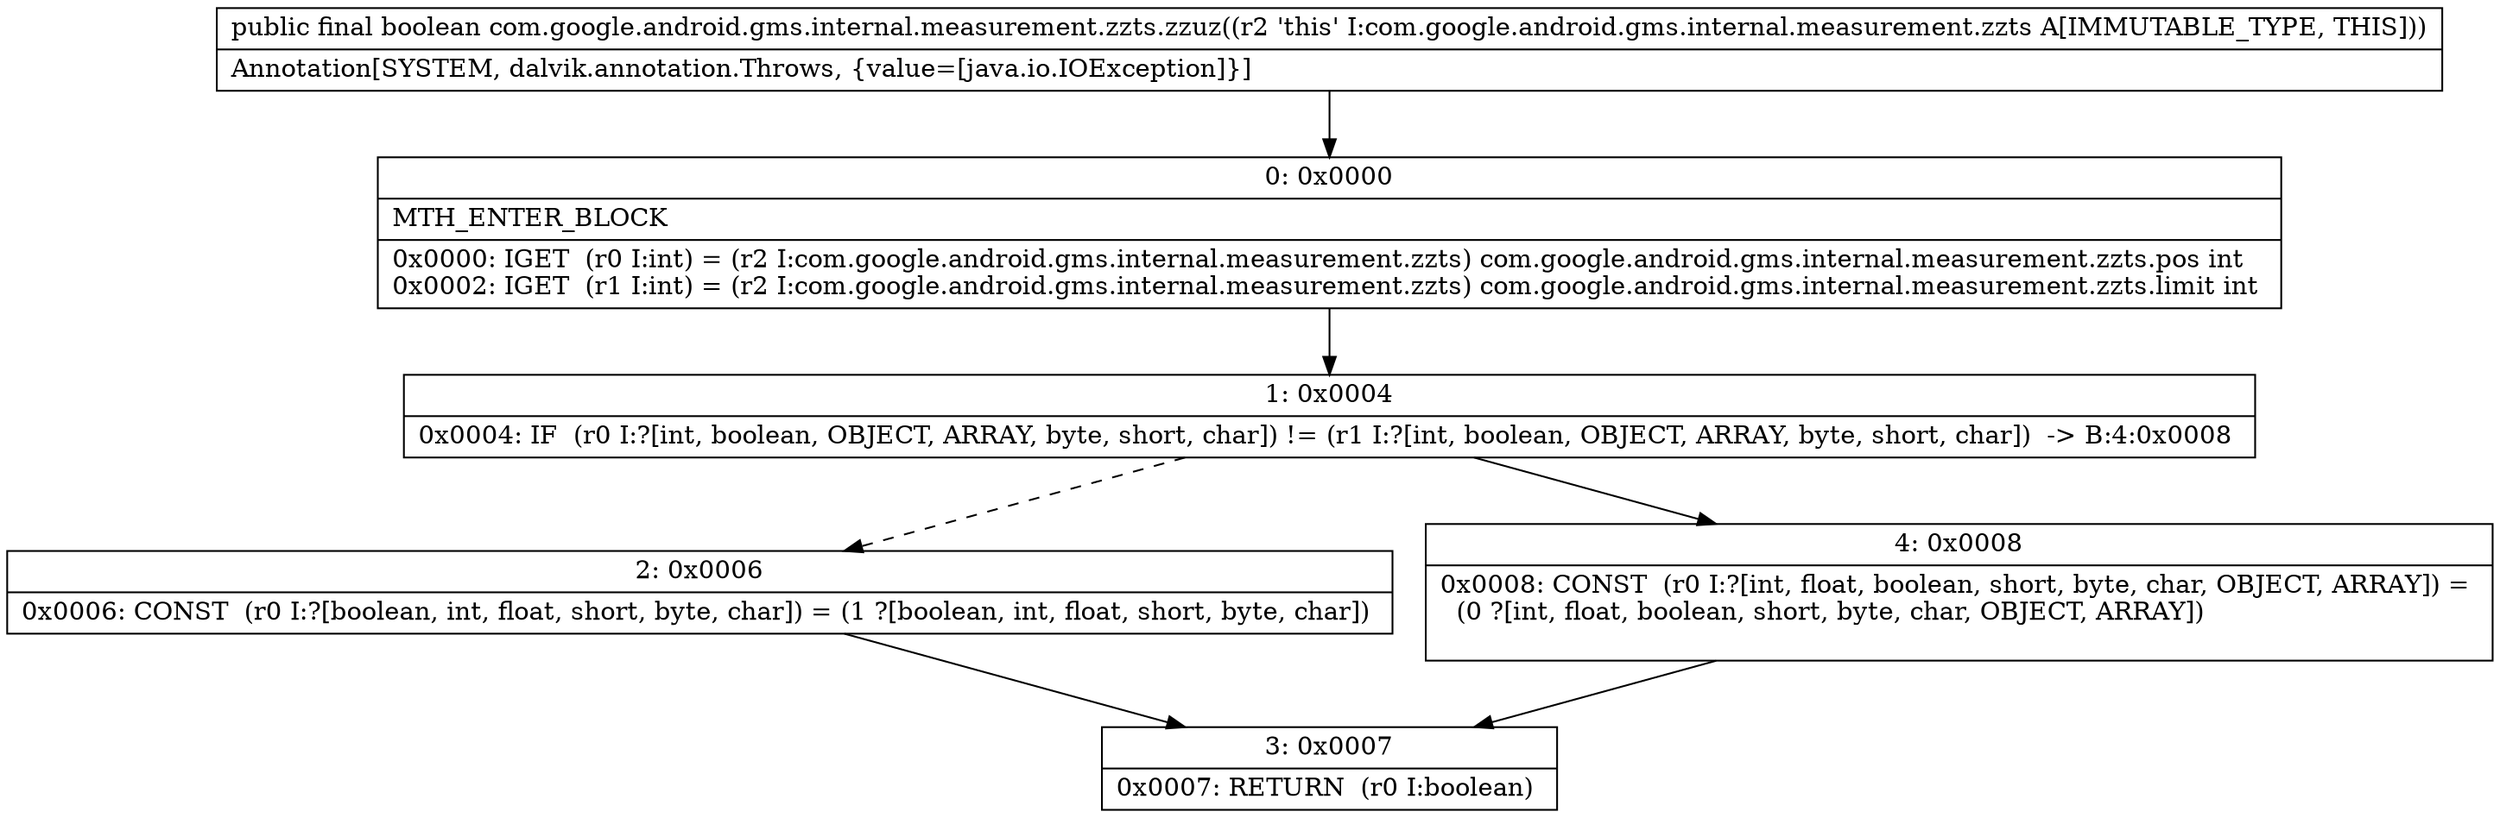 digraph "CFG forcom.google.android.gms.internal.measurement.zzts.zzuz()Z" {
Node_0 [shape=record,label="{0\:\ 0x0000|MTH_ENTER_BLOCK\l|0x0000: IGET  (r0 I:int) = (r2 I:com.google.android.gms.internal.measurement.zzts) com.google.android.gms.internal.measurement.zzts.pos int \l0x0002: IGET  (r1 I:int) = (r2 I:com.google.android.gms.internal.measurement.zzts) com.google.android.gms.internal.measurement.zzts.limit int \l}"];
Node_1 [shape=record,label="{1\:\ 0x0004|0x0004: IF  (r0 I:?[int, boolean, OBJECT, ARRAY, byte, short, char]) != (r1 I:?[int, boolean, OBJECT, ARRAY, byte, short, char])  \-\> B:4:0x0008 \l}"];
Node_2 [shape=record,label="{2\:\ 0x0006|0x0006: CONST  (r0 I:?[boolean, int, float, short, byte, char]) = (1 ?[boolean, int, float, short, byte, char]) \l}"];
Node_3 [shape=record,label="{3\:\ 0x0007|0x0007: RETURN  (r0 I:boolean) \l}"];
Node_4 [shape=record,label="{4\:\ 0x0008|0x0008: CONST  (r0 I:?[int, float, boolean, short, byte, char, OBJECT, ARRAY]) = \l  (0 ?[int, float, boolean, short, byte, char, OBJECT, ARRAY])\l \l}"];
MethodNode[shape=record,label="{public final boolean com.google.android.gms.internal.measurement.zzts.zzuz((r2 'this' I:com.google.android.gms.internal.measurement.zzts A[IMMUTABLE_TYPE, THIS]))  | Annotation[SYSTEM, dalvik.annotation.Throws, \{value=[java.io.IOException]\}]\l}"];
MethodNode -> Node_0;
Node_0 -> Node_1;
Node_1 -> Node_2[style=dashed];
Node_1 -> Node_4;
Node_2 -> Node_3;
Node_4 -> Node_3;
}

